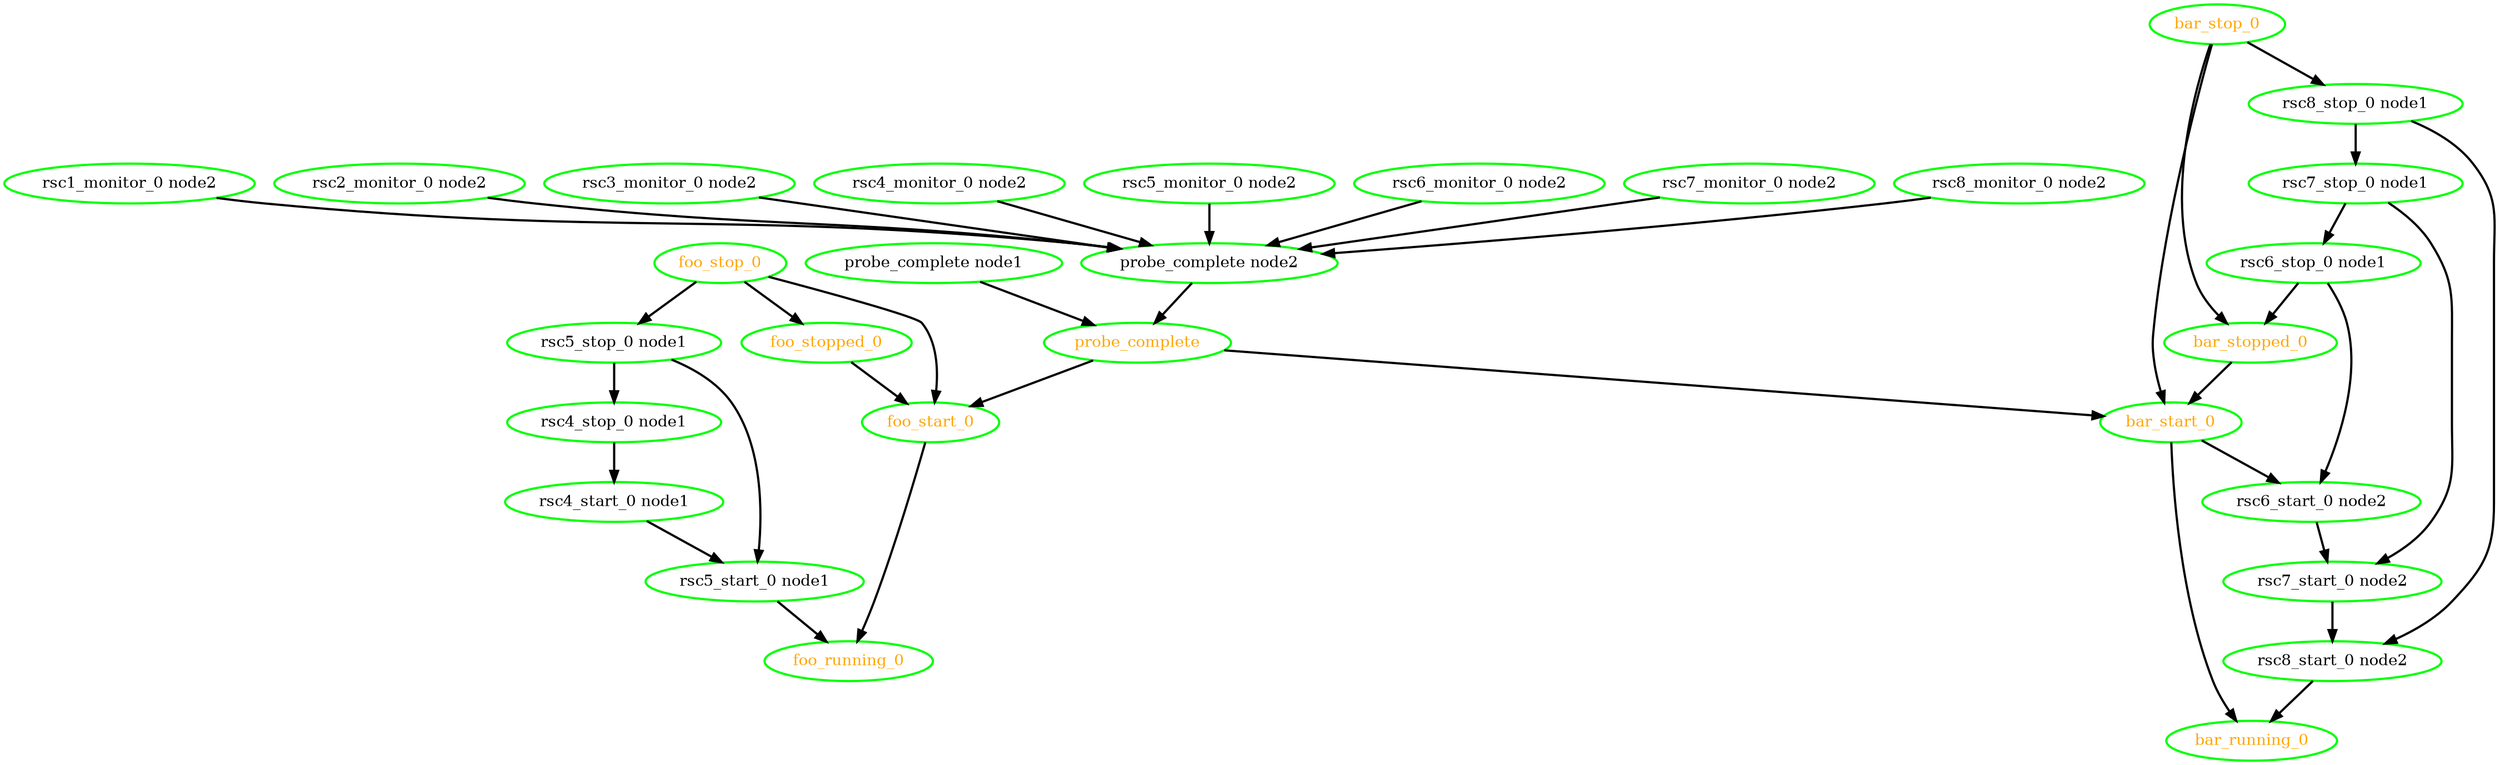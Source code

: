 digraph "g" {
	size = "30,30"
"rsc4_stop_0 node1" [ style=bold color="green" fontcolor="black" ]
"rsc7_stop_0 node1" [ style=bold color="green" fontcolor="black" ]
"probe_complete" [ style=bold color="green" fontcolor="orange" ]
"probe_complete node1" [ style=bold color="green" fontcolor="black" ]
"probe_complete node2" [ style=bold color="green" fontcolor="black" ]
"rsc1_monitor_0 node2" [ style=bold color="green" fontcolor="black" ]
"rsc2_monitor_0 node2" [ style=bold color="green" fontcolor="black" ]
"rsc3_monitor_0 node2" [ style=bold color="green" fontcolor="black" ]
"rsc4_monitor_0 node2" [ style=bold color="green" fontcolor="black" ]
"rsc5_monitor_0 node2" [ style=bold color="green" fontcolor="black" ]
"rsc6_monitor_0 node2" [ style=bold color="green" fontcolor="black" ]
"rsc7_monitor_0 node2" [ style=bold color="green" fontcolor="black" ]
"rsc8_monitor_0 node2" [ style=bold color="green" fontcolor="black" ]
"rsc4_start_0 node1" [ style=bold color="green" fontcolor="black" ]
"rsc5_stop_0 node1" [ style=bold color="green" fontcolor="black" ]
"rsc5_start_0 node1" [ style=bold color="green" fontcolor="black" ]
"foo_start_0" [ style=bold color="green" fontcolor="orange" ]
"foo_running_0" [ style=bold color="green" fontcolor="orange" ]
"foo_stop_0" [ style=bold color="green" fontcolor="orange" ]
"foo_stopped_0" [ style=bold color="green" fontcolor="orange" ]
"rsc6_stop_0 node1" [ style=bold color="green" fontcolor="black" ]
"rsc6_start_0 node2" [ style=bold color="green" fontcolor="black" ]
"rsc7_start_0 node2" [ style=bold color="green" fontcolor="black" ]
"rsc8_stop_0 node1" [ style=bold color="green" fontcolor="black" ]
"rsc8_start_0 node2" [ style=bold color="green" fontcolor="black" ]
"bar_start_0" [ style=bold color="green" fontcolor="orange" ]
"bar_running_0" [ style=bold color="green" fontcolor="orange" ]
"bar_stop_0" [ style=bold color="green" fontcolor="orange" ]
"bar_stopped_0" [ style=bold color="green" fontcolor="orange" ]
"rsc5_stop_0 node1" -> "rsc4_stop_0 node1" [ style = bold]
"rsc8_stop_0 node1" -> "rsc7_stop_0 node1" [ style = bold]
"probe_complete node1" -> "probe_complete" [ style = bold]
"probe_complete node2" -> "probe_complete" [ style = bold]
"rsc1_monitor_0 node2" -> "probe_complete node2" [ style = bold]
"rsc2_monitor_0 node2" -> "probe_complete node2" [ style = bold]
"rsc3_monitor_0 node2" -> "probe_complete node2" [ style = bold]
"rsc4_monitor_0 node2" -> "probe_complete node2" [ style = bold]
"rsc5_monitor_0 node2" -> "probe_complete node2" [ style = bold]
"rsc6_monitor_0 node2" -> "probe_complete node2" [ style = bold]
"rsc7_monitor_0 node2" -> "probe_complete node2" [ style = bold]
"rsc8_monitor_0 node2" -> "probe_complete node2" [ style = bold]
"rsc4_stop_0 node1" -> "rsc4_start_0 node1" [ style = bold]
"foo_stop_0" -> "rsc5_stop_0 node1" [ style = bold]
"rsc4_start_0 node1" -> "rsc5_start_0 node1" [ style = bold]
"rsc5_stop_0 node1" -> "rsc5_start_0 node1" [ style = bold]
"probe_complete" -> "foo_start_0" [ style = bold]
"foo_stop_0" -> "foo_start_0" [ style = bold]
"foo_stopped_0" -> "foo_start_0" [ style = bold]
"rsc5_start_0 node1" -> "foo_running_0" [ style = bold]
"foo_start_0" -> "foo_running_0" [ style = bold]
"foo_stop_0" -> "foo_stopped_0" [ style = bold]
"rsc7_stop_0 node1" -> "rsc6_stop_0 node1" [ style = bold]
"rsc6_stop_0 node1" -> "rsc6_start_0 node2" [ style = bold]
"bar_start_0" -> "rsc6_start_0 node2" [ style = bold]
"rsc7_stop_0 node1" -> "rsc7_start_0 node2" [ style = bold]
"rsc6_start_0 node2" -> "rsc7_start_0 node2" [ style = bold]
"bar_stop_0" -> "rsc8_stop_0 node1" [ style = bold]
"rsc7_start_0 node2" -> "rsc8_start_0 node2" [ style = bold]
"rsc8_stop_0 node1" -> "rsc8_start_0 node2" [ style = bold]
"probe_complete" -> "bar_start_0" [ style = bold]
"bar_stop_0" -> "bar_start_0" [ style = bold]
"bar_stopped_0" -> "bar_start_0" [ style = bold]
"rsc8_start_0 node2" -> "bar_running_0" [ style = bold]
"bar_start_0" -> "bar_running_0" [ style = bold]
"rsc6_stop_0 node1" -> "bar_stopped_0" [ style = bold]
"bar_stop_0" -> "bar_stopped_0" [ style = bold]
}

